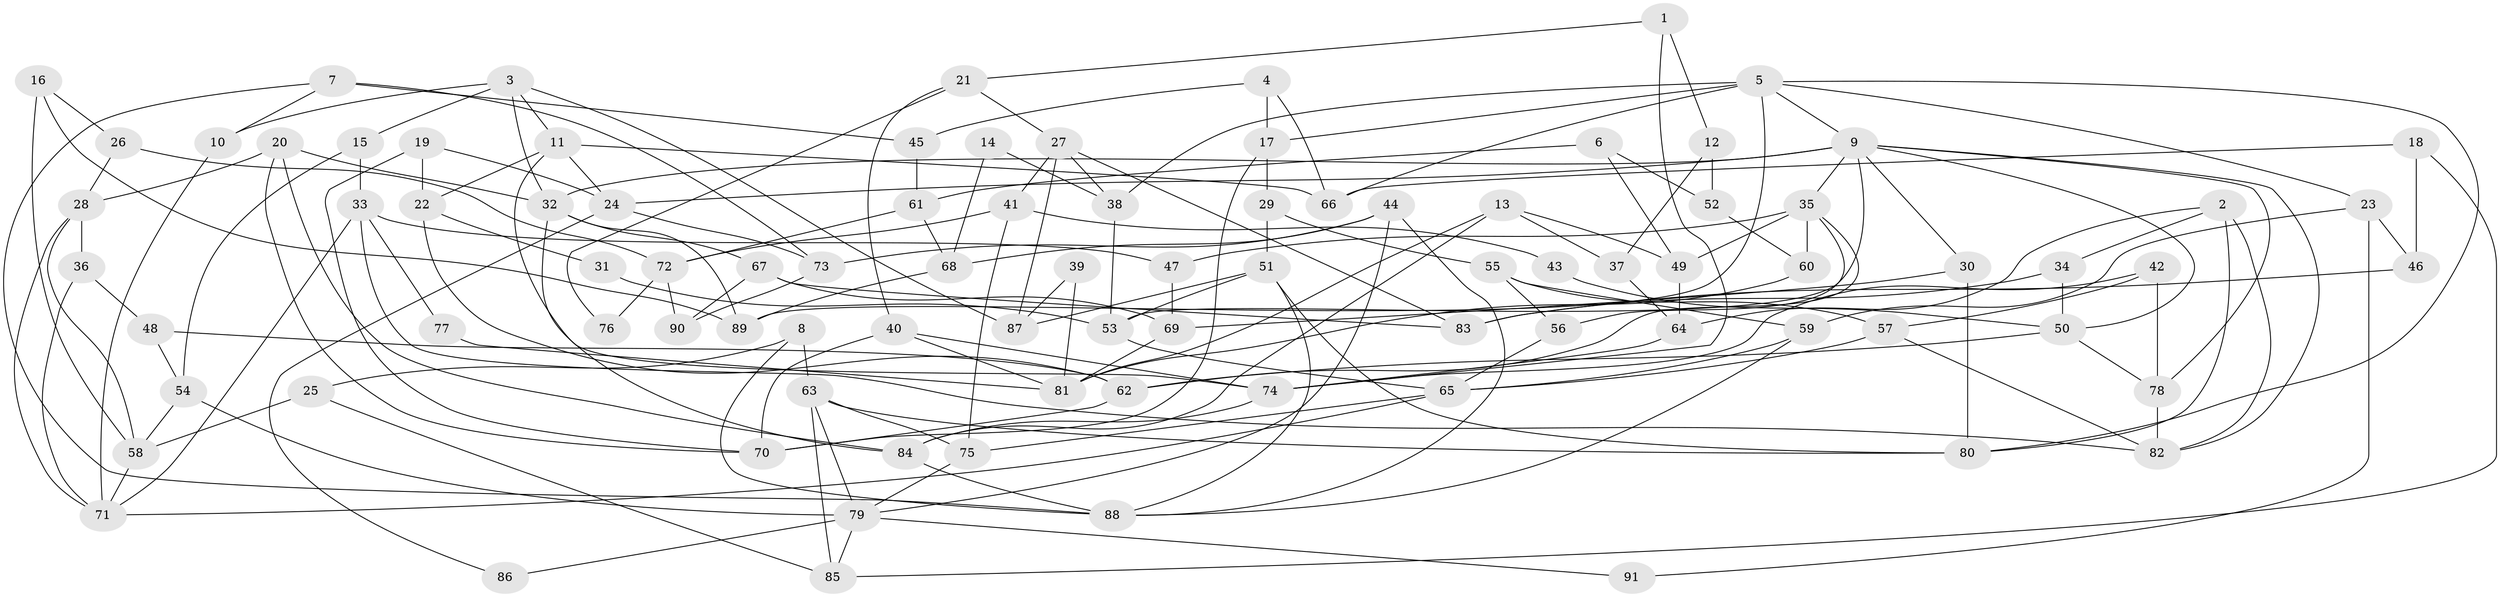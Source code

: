 // coarse degree distribution, {3: 0.14035087719298245, 4: 0.15789473684210525, 6: 0.15789473684210525, 9: 0.03508771929824561, 5: 0.17543859649122806, 7: 0.17543859649122806, 2: 0.12280701754385964, 8: 0.03508771929824561}
// Generated by graph-tools (version 1.1) at 2025/24/03/03/25 07:24:04]
// undirected, 91 vertices, 182 edges
graph export_dot {
graph [start="1"]
  node [color=gray90,style=filled];
  1;
  2;
  3;
  4;
  5;
  6;
  7;
  8;
  9;
  10;
  11;
  12;
  13;
  14;
  15;
  16;
  17;
  18;
  19;
  20;
  21;
  22;
  23;
  24;
  25;
  26;
  27;
  28;
  29;
  30;
  31;
  32;
  33;
  34;
  35;
  36;
  37;
  38;
  39;
  40;
  41;
  42;
  43;
  44;
  45;
  46;
  47;
  48;
  49;
  50;
  51;
  52;
  53;
  54;
  55;
  56;
  57;
  58;
  59;
  60;
  61;
  62;
  63;
  64;
  65;
  66;
  67;
  68;
  69;
  70;
  71;
  72;
  73;
  74;
  75;
  76;
  77;
  78;
  79;
  80;
  81;
  82;
  83;
  84;
  85;
  86;
  87;
  88;
  89;
  90;
  91;
  1 -- 74;
  1 -- 12;
  1 -- 21;
  2 -- 80;
  2 -- 82;
  2 -- 34;
  2 -- 64;
  3 -- 32;
  3 -- 11;
  3 -- 10;
  3 -- 15;
  3 -- 87;
  4 -- 66;
  4 -- 17;
  4 -- 45;
  5 -- 9;
  5 -- 89;
  5 -- 17;
  5 -- 23;
  5 -- 38;
  5 -- 66;
  5 -- 80;
  6 -- 49;
  6 -- 61;
  6 -- 52;
  7 -- 10;
  7 -- 88;
  7 -- 45;
  7 -- 73;
  8 -- 88;
  8 -- 63;
  8 -- 25;
  9 -- 82;
  9 -- 24;
  9 -- 30;
  9 -- 32;
  9 -- 35;
  9 -- 50;
  9 -- 53;
  9 -- 78;
  10 -- 71;
  11 -- 22;
  11 -- 74;
  11 -- 24;
  11 -- 66;
  12 -- 37;
  12 -- 52;
  13 -- 84;
  13 -- 81;
  13 -- 37;
  13 -- 49;
  14 -- 38;
  14 -- 68;
  15 -- 33;
  15 -- 54;
  16 -- 89;
  16 -- 58;
  16 -- 26;
  17 -- 70;
  17 -- 29;
  18 -- 66;
  18 -- 85;
  18 -- 46;
  19 -- 24;
  19 -- 70;
  19 -- 22;
  20 -- 28;
  20 -- 70;
  20 -- 32;
  20 -- 84;
  21 -- 27;
  21 -- 40;
  21 -- 76;
  22 -- 62;
  22 -- 31;
  23 -- 59;
  23 -- 46;
  23 -- 91;
  24 -- 73;
  24 -- 86;
  25 -- 85;
  25 -- 58;
  26 -- 28;
  26 -- 72;
  27 -- 38;
  27 -- 83;
  27 -- 41;
  27 -- 87;
  28 -- 58;
  28 -- 71;
  28 -- 36;
  29 -- 51;
  29 -- 55;
  30 -- 80;
  30 -- 69;
  31 -- 53;
  32 -- 67;
  32 -- 84;
  32 -- 89;
  33 -- 47;
  33 -- 82;
  33 -- 71;
  33 -- 77;
  34 -- 50;
  34 -- 83;
  35 -- 56;
  35 -- 47;
  35 -- 49;
  35 -- 60;
  35 -- 62;
  36 -- 71;
  36 -- 48;
  37 -- 64;
  38 -- 53;
  39 -- 81;
  39 -- 87;
  40 -- 74;
  40 -- 70;
  40 -- 81;
  41 -- 75;
  41 -- 43;
  41 -- 72;
  42 -- 74;
  42 -- 78;
  42 -- 57;
  43 -- 50;
  44 -- 79;
  44 -- 73;
  44 -- 68;
  44 -- 88;
  45 -- 61;
  46 -- 83;
  47 -- 69;
  48 -- 54;
  48 -- 62;
  49 -- 64;
  50 -- 62;
  50 -- 78;
  51 -- 87;
  51 -- 88;
  51 -- 53;
  51 -- 80;
  52 -- 60;
  53 -- 65;
  54 -- 58;
  54 -- 79;
  55 -- 59;
  55 -- 56;
  55 -- 57;
  56 -- 65;
  57 -- 65;
  57 -- 82;
  58 -- 71;
  59 -- 65;
  59 -- 88;
  60 -- 81;
  61 -- 72;
  61 -- 68;
  62 -- 70;
  63 -- 79;
  63 -- 80;
  63 -- 75;
  63 -- 85;
  64 -- 74;
  65 -- 71;
  65 -- 75;
  67 -- 83;
  67 -- 69;
  67 -- 90;
  68 -- 89;
  69 -- 81;
  72 -- 76;
  72 -- 90;
  73 -- 90;
  74 -- 84;
  75 -- 79;
  77 -- 81;
  78 -- 82;
  79 -- 85;
  79 -- 86;
  79 -- 91;
  84 -- 88;
}

